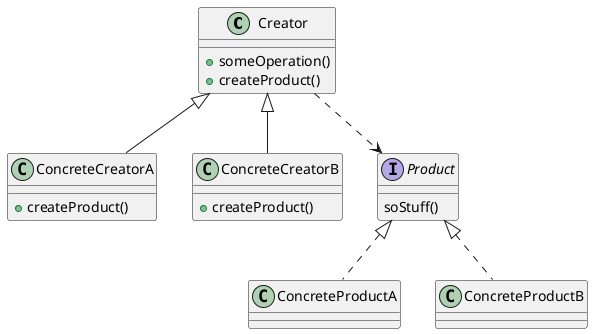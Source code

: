 @startuml FactoryMethod

class Creator {
    +someOperation()
    +createProduct()
}

class ConcreteCreatorA {
    +createProduct()
}

class ConcreteCreatorB {
    +createProduct()
}

interface Product {
    soStuff()
}

class ConcreteProductA {

}

class ConcreteProductB {
    
}

Creator <|-- ConcreteCreatorA
Creator <|-- ConcreteCreatorB
Creator ..> Product
Product <|.. ConcreteProductA
Product <|.. ConcreteProductB
@enduml